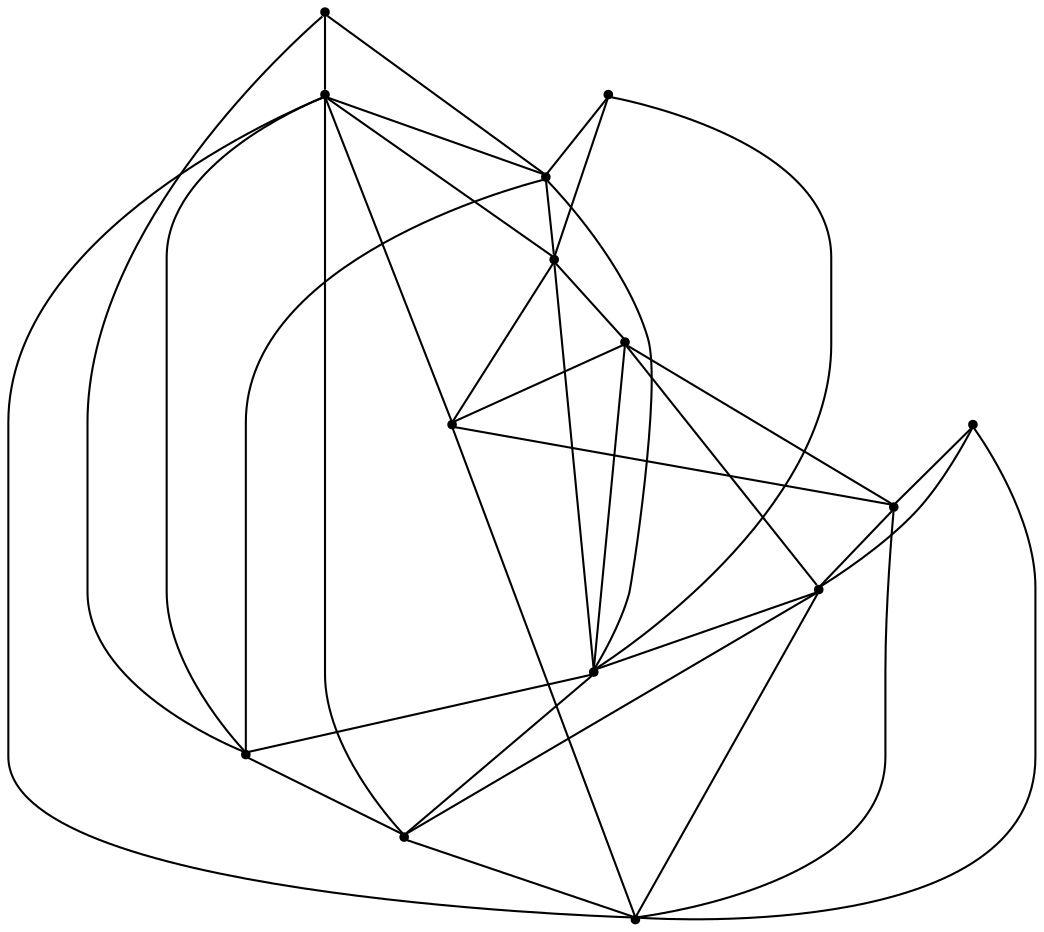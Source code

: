 graph {
  node [shape=point,comment="{\"directed\":false,\"doi\":\"10.1007/978-3-540-31843-9_43\",\"figure\":\"2\"}"]

  v0 [pos="1093.7034202398254,1163.4999820164267"]
  v1 [pos="848.6578579215117,1562.0000112624389"]
  v2 [pos="630.6173169513082,1163.4999820164267"]
  v3 [pos="1031.6918968023256,1306.7500023614784"]
  v4 [pos="975.6814680232558,1338.0000023614787"]
  v5 [pos="963.1791424418606,1412.5000227065307"]
  v6 [pos="944.6757063045058,1206.9999921889525"]
  v7 [pos="863.6606740552324,1381.5000125340048"]
  v8 [pos="832.6548964389535,1182.2499820164267"]
  v9 [pos="838.6560228924418,1275.5000023614787"]
  v10 [pos="932.1733807231104,1306.7500023614787"]
  v11 [pos="776.6444676598837,1338.0000023614784"]
  v12 [pos="788.8967569040697,1219.4999921889525"]
  v13 [pos="726.6351653343022,1238.2499921889525"]

  v0 -- v1 [id="-1",pos="1093.7034202398254,1163.4999820164267 1096.9498546511627,1200.65411613101 1094.511936773256,1234.8041761489135 1085.3519077034885,1264.466626303536 1073.7331031976744,1301.0583468845907 1053.8543877180232,1338.5708082289916 1033.6672601744185,1371.1999484470907 984.0455396075581,1453.0541964939657 922.4424236918604,1501.4833041599813 848.6578579215117,1562.0000112624389"]
  v2 -- v0 [id="-6",pos="630.6173169513082,1163.4999820164267 640.6900072674418,1162.1291069757365 640.6900072674418,1162.1291069757365 640.6900072674418,1162.1291069757365 643.4280069040698,1161.5500359308146 643.4280069040698,1161.5500359308146 643.4280069040698,1161.5500359308146 646.5785792151163,1160.8833540053588 646.5785792151163,1160.8833540053588 646.5785792151163,1160.8833540053588 650.3126544331395,1160.1374535333537 650.3126544331395,1160.1374535333537 650.3126544331395,1160.1374535333537 654.542605377907,1159.308392660958 654.542605377907,1159.308392660958 654.542605377907,1159.308392660958 659.1059593023256,1158.4792046319865 659.1059593023256,1158.4792046319865 659.1059593023256,1158.4792046319865 664.086019258721,1157.4833143325072 664.086019258721,1157.4833143325072 664.086019258721,1157.4833143325072 669.3953488372093,1156.404136476062 669.3953488372093,1156.404136476062 669.3953488372093,1156.404136476062 674.9505178052325,1155.3249586196166 674.9505178052325,1155.3249586196166 674.9505178052325,1155.3249586196166 680.6766170058139,1154.2457807631713 680.6766170058139,1154.2457807631713 680.6766170058139,1154.2457807631713 692.6204941860465,1151.9208499363485 692.6204941860465,1151.9208499363485 692.6204941860465,1151.9208499363485 698.6799327761628,1150.758384522937 698.6799327761628,1150.758384522937 698.6799327761628,1150.758384522937 704.6519349563954,1149.59579195295 704.6519349563954,1149.59579195295 704.6519349563954,1149.59579195295 710.6238735465116,1148.5166140965048 710.6238735465116,1148.5166140965048 710.6238735465116,1148.5166140965048 716.4332757994185,1147.4374362400595 716.4332757994185,1147.4374362400595 716.4332757994185,1147.4374362400595 722.1551780523256,1146.3583855401896 722.1551780523256,1146.3583855401896 722.1551780523256,1146.3583855401896 727.7979106104651,1145.3624952407104 727.7979106104651,1145.3624952407104 727.7979106104651,1145.3624952407104 733.1905432412791,1144.3666049412313 733.1905432412791,1144.3666049412313 733.1905432412791,1144.3666049412313 738.4165061773256,1143.3708417983275 738.4165061773256,1143.3708417983275 738.4165061773256,1143.3708417983275 743.5591660610465,1142.45836621239 743.5591660610465,1142.45836621239 743.5591660610465,1142.45836621239 748.455859375,1141.6291781834188 748.455859375,1141.6291781834188 748.455859375,1141.6291781834188 753.0984465843023,1140.7999901544474 753.0984465843023,1140.7999901544474 753.0984465843023,1140.7999901544474 757.6617369186047,1140.0500206720255 757.6617369186047,1140.0500206720255 757.6617369186047,1140.0500206720255 762.0584211482558,1139.3041202000204 762.0584211482558,1139.3041202000204 762.0584211482558,1139.3041202000204 766.2883720930232,1138.6416344415568 766.2883720930232,1138.6416344415568 766.2883720930232,1138.6416344415568 770.3557867005813,1137.9791486830932 770.3557867005813,1137.9791486830932 770.3557867005813,1137.9791486830932 774.2523346656976,1137.395881471179 774.2523346656976,1137.395881471179 774.2523346656976,1137.395881471179 778.0697129360465,1136.8166832696818 778.0697129360465,1136.8166832696818 778.0697129360465,1136.8166832696818 785.371066497093,1135.8207929702025 785.371066497093,1135.8207929702025 785.371066497093,1135.8207929702025 788.8550417877907,1135.4041008722209 788.8550417877907,1135.4041008722209 788.8550417877907,1135.4041008722209 792.2557140261628,1134.9041212172729 792.2557140261628,1134.9041212172729 792.2557140261628,1134.9041212172729 795.6563226744186,1134.4916252862834 795.6563226744186,1134.4916252862834 795.6563226744186,1134.4916252862834 798.977761627907,1134.1583479018432 798.977761627907,1134.1583479018432 798.977761627907,1134.1583479018432 802.2950672238372,1133.8291395278197 802.2950672238372,1133.8291395278197 802.2950672238372,1133.8291395278197 805.5290061773255,1133.412447429838 805.5290061773255,1133.412447429838 805.5290061773255,1133.412447429838 809.0963481104651,1133.0791700453979 809.0963481104651,1133.0791700453979 809.0963481104651,1133.0791700453979 812.5803234011628,1132.7499616713744 812.5803234011628,1132.7499616713744 812.5803234011628,1132.7499616713744 819.7150072674418,1132.2499820164267 819.7150072674418,1132.2499820164267 819.7150072674418,1132.2499820164267 823.1989825581395,1131.9167046319865 823.1989825581395,1131.9167046319865 823.1989825581395,1131.9167046319865 826.7662609011628,1131.7541985284709 826.7662609011628,1131.7541985284709 826.7662609011628,1131.7541985284709 830.3336028343023,1131.504208700997 830.3336028343023,1131.504208700997 830.3336028343023,1131.504208700997 833.9009447674418,1131.3375064304892 833.9009447674418,1131.3375064304892 833.9009447674418,1131.3375064304892 837.5516533430232,1131.1708041599813 837.5516533430232,1131.1708041599813 837.5516533430232,1131.1708041599813 841.2022983284884,1131.0041018894735 841.2022983284884,1131.0041018894735 841.2022983284884,1131.0041018894735 844.8530069040697,1130.9208143325072 844.8530069040697,1130.9208143325072 844.8530069040697,1130.9208143325072 848.5036518895349,1130.7583082289916 848.5036518895349,1130.7583082289916 848.5036518895349,1130.7583082289916 852.2376635174419,1130.6750206720255 852.2376635174419,1130.6750206720255 852.2376635174419,1130.6750206720255 855.9717387354651,1130.6750206720255 855.9717387354651,1130.6750206720255 855.9717387354651,1130.6750206720255 859.7015534156976,1130.5916059584838 859.7015534156976,1130.5916059584838 859.7015534156976,1130.5916059584838 870.9870185319768,1130.5916059584838 870.9870185319768,1130.5916059584838 870.9870185319768,1130.5916059584838 874.8001998546512,1130.6750206720255 874.8001998546512,1130.6750206720255 874.8001998546512,1130.6750206720255 878.617578125,1130.7583082289916 878.617578125,1130.7583082289916 878.617578125,1130.7583082289916 882.3516533430233,1130.8375267755412 882.3516533430233,1130.8375267755412 882.3516533430233,1130.8375267755412 886.0856649709302,1130.9208143325072 886.0856649709302,1130.9208143325072 886.0856649709302,1130.9208143325072 889.8155432412791,1131.087516603015 889.8155432412791,1131.087516603015 889.8155432412791,1131.087516603015 893.5495548691861,1131.2542188735229 893.5495548691861,1131.2542188735229 893.5495548691861,1131.2542188735229 897.283566497093,1131.4207939874552 897.283566497093,1131.4207939874552 897.283566497093,1131.4207939874552 900.9342750726744,1131.587496257963 900.9342750726744,1131.587496257963 900.9342750726744,1131.587496257963 904.5015534156977,1131.7541985284709 904.5015534156977,1131.7541985284709 904.5015534156977,1131.7541985284709 908.152261991279,1131.9999921889525 908.152261991279,1131.9999921889525 908.152261991279,1131.9999921889525 911.7196039244186,1132.2499820164267 911.7196039244186,1132.2499820164267 911.7196039244186,1132.2499820164267 918.687554505814,1132.7499616713744 918.687554505814,1132.7499616713744 918.687554505814,1132.7499616713744 925.4888353924418,1133.2458723159057 925.4888353924418,1133.2458723159057 925.4888353924418,1133.2458723159057 928.8894440406976,1133.5791497003459 928.8894440406976,1133.5791497003459 928.8894440406976,1133.5791497003459 932.210882994186,1133.9083580743693 932.210882994186,1133.9083580743693 932.210882994186,1133.9083580743693 935.5281885901163,1134.1583479018432 935.5281885901163,1134.1583479018432 935.5281885901163,1134.1583479018432 938.8454941860465,1134.4916252862834 938.8454941860465,1134.4916252862834 938.8454941860465,1134.4916252862834 942.083566497093,1134.825029827299 942.083566497093,1134.825029827299 942.083566497093,1134.825029827299 945.4008720930233,1135.154111044747 945.4008720930233,1135.154111044747 945.4008720930233,1135.154111044747 948.6348110465116,1135.4875155857626 948.6348110465116,1135.4875155857626 948.6348110465116,1135.4875155857626 951.7895167151163,1135.900011516752 951.7895167151163,1135.900011516752 951.7895167151163,1135.900011516752 958.0948582848837,1136.566693442208 958.0948582848837,1136.566693442208 958.0948582848837,1136.566693442208 961.3287972383721,1136.9791893731974 961.3287972383721,1136.9791893731974 961.3287972383721,1136.9791893731974 964.5627361918605,1137.395881471179 964.5627361918605,1137.395881471179 964.5627361918605,1137.395881471179 967.8841751453489,1137.8124464125854 967.8841751453489,1137.8124464125854 967.8841751453489,1137.8124464125854 971.3682140261628,1138.224942343575 971.3682140261628,1138.224942343575 971.3682140261628,1138.224942343575 974.8521893168604,1138.6416344415568 974.8521893168604,1138.6416344415568 974.8521893168604,1138.6416344415568 978.4194676598837,1139.137545086088 978.4194676598837,1139.137545086088 978.4194676598837,1139.137545086088 982.1493459302326,1139.637524741036 982.1493459302326,1139.637524741036 982.1493459302326,1139.637524741036 986.0500908430232,1140.1333082289916 986.0500908430232,1140.1333082289916 986.0500908430232,1140.1333082289916 990.0341388081396,1140.7167025974813 990.0341388081396,1140.7167025974813 990.0341388081396,1140.7167025974813 994.1807867005814,1141.2957736424032 994.1807867005814,1141.2957736424032 994.1807867005814,1141.2957736424032 998.4107376453488,1141.8791680108927 998.4107376453488,1141.8791680108927 998.4107376453488,1141.8791680108927 1002.8907249273256,1142.5416537693563 1002.8907249273256,1142.5416537693563 1002.8907249273256,1142.5416537693563 1007.537445494186,1143.2041395278197 1007.537445494186,1143.2041395278197 1007.537445494186,1143.2041395278197 1012.3466388081396,1143.9541090102416 1012.3466388081396,1143.9541090102416 1012.3466388081396,1143.9541090102416 1017.2433957122092,1144.6167219252807 1017.2433957122092,1144.6167219252807 1017.2433957122092,1144.6167219252807 1022.3859920058139,1145.4457827976767 1022.3859920058139,1145.4457827976767 1022.3859920058139,1145.4457827976767 1027.6119549418604,1146.195879436674 1027.6119549418604,1146.195879436674 1027.6119549418604,1146.195879436674 1032.9212845203488,1147.0249403090697 1032.9212845203488,1147.0249403090697 1032.9212845203488,1147.0249403090697 1054.8253452034883,1150.3416924249552 1054.8253452034883,1150.3416924249552 1054.8253452034883,1150.3416924249552 1060.2180414244185,1151.1749494643432 1060.2180414244185,1151.1749494643432 1060.2180414244185,1151.1749494643432 1065.3607013081396,1151.9208499363485 1065.3607013081396,1151.9208499363485 1065.3607013081396,1151.9208499363485 1070.4199309593023,1152.7500379653197 1070.4199309593023,1152.7500379653197 1070.4199309593023,1152.7500379653197 1075.0665879360465,1153.4125237237834 1075.0665879360465,1153.4125237237834 1075.0665879360465,1153.4125237237834 1079.463335755814,1154.0792056492392 1079.463335755814,1154.0792056492392 1079.463335755814,1154.0792056492392 1083.5264898255814,1154.7416914077025 1083.5264898255814,1154.7416914077025 1083.5264898255814,1154.7416914077025 1087.0938953488371,1155.3249586196166 1087.0938953488371,1155.3249586196166 1087.0938953488371,1155.3249586196166 1093.7034202398254,1163.4999820164267 1093.7034202398254,1163.4999820164267 1093.7034202398254,1163.4999820164267"]
  v1 -- v2 [id="-14",pos="848.6578579215117,1562.0000112624389 845.2697129360465,1557.454195476713 841.5440316133721,1554.8542249770385 838.1350926598838,1552.0500410170775 824.4033793604651,1541.383384522937 811.1050327034884,1530.1333336603068 798.3943223110465,1518.2707695733927 757.8034792877907,1480.412442343575 725.8183502906977,1434.5082827976767 700.1718840843023,1385.4750542413615 663.827652616279,1315.9374464125854 645.6992550872093,1246.4541344415568 630.6173169513082,1163.4999820164267"]
  v7 -- v1 [id="-15",pos="863.6606740552324,1381.5000125340048 848.6578579215117,1562.0000112624389 848.6578579215117,1562.0000112624389 848.6578579215117,1562.0000112624389"]
  v7 -- v6 [id="-16",pos="863.6606740552324,1381.5000125340048 944.6757063045058,1206.9999921889525 944.6757063045058,1206.9999921889525 944.6757063045058,1206.9999921889525"]
  v7 -- v5 [id="-17",pos="863.6606740552324,1381.5000125340048 963.1791424418606,1412.5000227065307 963.1791424418606,1412.5000227065307 963.1791424418606,1412.5000227065307"]
  v13 -- v11 [id="-18",pos="726.6351653343022,1238.2499921889525 776.6444676598837,1338.0000023614784 776.6444676598837,1338.0000023614784 776.6444676598837,1338.0000023614784"]
  v13 -- v12 [id="-19",pos="726.6351653343022,1238.2499921889525 788.8967569040697,1219.4999921889525 788.8967569040697,1219.4999921889525 788.8967569040697,1219.4999921889525"]
  v11 -- v2 [id="-30",pos="776.6444676598837,1338.0000023614784 630.6173169513082,1163.4999820164267 630.6173169513082,1163.4999820164267 630.6173169513082,1163.4999820164267"]
  v10 -- v6 [id="-31",pos="932.1733807231104,1306.7500023614787 944.6757063045058,1206.9999921889525 944.6757063045058,1206.9999921889525 944.6757063045058,1206.9999921889525"]
  v10 -- v4 [id="-32",pos="932.1733807231104,1306.7500023614787 975.6814680232558,1338.0000023614787 975.6814680232558,1338.0000023614787 975.6814680232558,1338.0000023614787"]
  v10 -- v7 [id="-38",pos="932.1733807231104,1306.7500023614787 863.6606740552324,1381.5000125340048 863.6606740552324,1381.5000125340048 863.6606740552324,1381.5000125340048"]
  v11 -- v7 [id="-42",pos="776.6444676598837,1338.0000023614784 863.6606740552324,1381.5000125340048 863.6606740552324,1381.5000125340048 863.6606740552324,1381.5000125340048"]
  v11 -- v1 [id="-43",pos="776.6444676598837,1338.0000023614784 848.6578579215117,1562.0000112624389 848.6578579215117,1562.0000112624389 848.6578579215117,1562.0000112624389"]
  v6 -- v9 [id="-44",pos="944.6757063045058,1206.9999921889525 838.6560228924418,1275.5000023614787 838.6560228924418,1275.5000023614787 838.6560228924418,1275.5000023614787"]
  v6 -- v8 [id="-45",pos="944.6757063045058,1206.9999921889525 832.6548964389535,1182.2499820164267 832.6548964389535,1182.2499820164267 832.6548964389535,1182.2499820164267"]
  v0 -- v4 [id="-47",pos="1093.7034202398254,1163.4999820164267 1087.844004360465,1172.3374911717 1087.844004360465,1172.3374911717 1087.844004360465,1172.3374911717 1086.5145893895349,1174.2458570571166 1086.5145893895349,1174.2458570571166 1086.5145893895349,1174.2458570571166 1085.1060683139535,1176.3207980564657 1085.1060683139535,1176.3207980564657 1085.1060683139535,1176.3207980564657 1083.6099200581396,1178.4791537693563 1083.6099200581396,1178.4791537693563 1083.6099200581396,1178.4791537693563 1082.0346656976744,1180.8042117527548 1082.0346656976744,1180.8042117527548 1082.0346656976744,1180.8042117527548 1080.3759811046511,1183.2125572931193 1080.3759811046511,1183.2125572931193 1080.3759811046511,1183.2125572931193 1078.6339934593022,1185.699994223458 1078.6339934593022,1185.699994223458 1078.6339934593022,1185.699994223458 1076.8920058139536,1188.3583295912963 1076.8920058139536,1188.3583295912963 1076.8920058139536,1188.3583295912963 1074.983284883721,1191.0958835056845 1074.983284883721,1191.0958835056845 1074.983284883721,1191.0958835056845 1073.0745639534885,1193.9167249770385 1073.0745639534885,1193.9167249770385 1073.0745639534885,1193.9167249770385 1070.9992369186045,1196.8208540053588 1070.9992369186045,1196.8208540053588 1070.9992369186045,1196.8208540053588 1068.9279796511628,1199.891685304187 1068.9279796511628,1199.891685304187 1068.9279796511628,1199.891685304187 1066.6859193313953,1203.0458041599813 1066.6859193313953,1203.0458041599813 1066.6859193313953,1203.0458041599813 1064.447992369186,1206.3666252862834 1064.447992369186,1206.3666252862834 1064.447992369186,1206.3666252862834 1062.0433957122093,1209.8541486830932 1062.0433957122093,1209.8541486830932 1062.0433957122093,1209.8541486830932 1059.4679324127908,1213.5041781834188 1059.4679324127908,1213.5041781834188 1059.4679324127908,1213.5041781834188 1056.8132358284884,1217.3207827976767 1056.8132358284884,1217.3207827976767 1056.8132358284884,1217.3207827976767 1053.996066497093,1221.3875043959838 1053.996066497093,1221.3875043959838 1053.996066497093,1221.3875043959838 1051.008030523256,1225.6208011082235 1051.008030523256,1225.6208011082235 1051.008030523256,1225.6208011082235 1047.9365643168605,1230.1042148045126 1047.9365643168605,1230.1042148045126 1047.9365643168605,1230.1042148045126 1044.6193223110465,1234.7500074477416 1044.6193223110465,1234.7500074477416 1044.6193223110465,1234.7500074477416 1041.3020167151162,1239.5666985284709 1041.3020167151162,1239.5666985284709 1041.3020167151162,1239.5666985284709 1034.3340661337209,1249.3583906264525 1034.3340661337209,1249.3583906264525 1034.3340661337209,1249.3583906264525 1030.9334574854652,1254.2583692641479 1030.9334574854652,1254.2583692641479 1030.9334574854652,1254.2583692641479 1027.5286518895348,1258.9874494643432 1027.5286518895348,1258.9874494643432 1027.5286518895348,1258.9874494643432 1024.2947129360466,1263.6333692641479 1024.2947129360466,1263.6333692641479 1024.2947129360466,1263.6333692641479 1021.2233103197674,1268.0333682468954 1021.2233103197674,1268.0333682468954 1021.2233103197674,1268.0333682468954 1018.2394077034884,1272.1833774021688 1018.2394077034884,1272.1833774021688 1018.2394077034884,1272.1833774021688 1015.3346747819767,1276.2499718439005 1015.3346747819767,1276.2499718439005 1015.3346747819767,1276.2499718439005 1012.5966751453489,1280.1499911717 1012.5966751453489,1280.1499911717 1012.5966751453489,1280.1499911717 1009.9420421511628,1283.8042168390177 1009.9420421511628,1283.8042168390177 1009.9420421511628,1283.8042168390177 1007.3707122093023,1287.3708316258017 1007.3707122093023,1287.3708316258017 1007.3707122093023,1287.3708316258017 1004.9661155523256,1290.7749403090697 1004.9661155523256,1290.7749403090697 1004.9661155523256,1290.7749403090697 1002.5615188953489,1294.0958885919474 1002.5615188953489,1294.0958885919474 1002.5615188953489,1294.0958885919474 1000.2360283430232,1297.333295004708 1000.2360283430232,1297.333295004708 1000.2360283430232,1297.333295004708 998.0814680232558,1300.4875410170775 998.0814680232558,1300.4875410170775 998.0814680232558,1300.4875410170775 995.8394077034884,1303.4749576023642 995.8394077034884,1303.4749576023642 995.8394077034884,1303.4749576023642 993.7640170784883,1306.37921378726 993.7640170784883,1306.37921378726 993.7640170784883,1306.37921378726 991.7761264534884,1309.2000552586142 991.7761264534884,1309.2000552586142 991.7761264534884,1309.2000552586142 989.7841024709302,1311.9416781834188 989.7841024709302,1311.9416781834188 989.7841024709302,1311.9416781834188 987.8754451308139,1314.595817384265 987.8754451308139,1314.595817384265 987.8754451308139,1314.595817384265 986.1334574854651,1317.0041629246298 986.1334574854651,1317.0041629246298 986.1334574854651,1317.0041629246298 984.4747728924418,1319.325024741036 984.4747728924418,1319.325024741036 984.4747728924418,1319.325024741036 982.8995185319767,1321.4833804539267 982.8995185319767,1321.4833804539267 982.8995185319767,1321.4833804539267 981.4867369186046,1323.4750338963095 981.4867369186046,1323.4750338963095 981.4867369186046,1323.4750338963095 980.2448219476744,1325.2208936782104 980.2448219476744,1325.2208936782104 980.2448219476744,1325.2208936782104 979.0821402616278,1326.7124403090697 979.0821402616278,1326.7124403090697 979.0821402616278,1326.7124403090697 978.1694313226744,1328.0416079929892 978.1694313226744,1328.0416079929892 978.1694313226744,1328.0416079929892 975.6814680232558,1338.0000023614787 975.6814680232558,1338.0000023614787 975.6814680232558,1338.0000023614787"]
  v6 -- v0 [id="-48",pos="944.6757063045058,1206.9999921889525 1093.7034202398254,1163.4999820164267 1093.7034202398254,1163.4999820164267 1093.7034202398254,1163.4999820164267"]
  v5 -- v1 [id="-50",pos="963.1791424418606,1412.5000227065307 848.6578579215117,1562.0000112624389 848.6578579215117,1562.0000112624389 848.6578579215117,1562.0000112624389"]
  v12 -- v11 [id="-51",pos="788.8967569040697,1219.4999921889525 776.6444676598837,1338.0000023614784 776.6444676598837,1338.0000023614784 776.6444676598837,1338.0000023614784"]
  v12 -- v2 [id="-53",pos="788.8967569040697,1219.4999921889525 630.6173169513082,1163.4999820164267 630.6173169513082,1163.4999820164267 630.6173169513082,1163.4999820164267"]
  v5 -- v4 [id="-54",pos="963.1791424418606,1412.5000227065307 975.6814680232558,1338.0000023614787 975.6814680232558,1338.0000023614787 975.6814680232558,1338.0000023614787"]
  v9 -- v7 [id="-55",pos="838.6560228924418,1275.5000023614787 863.6606740552324,1381.5000125340048 863.6606740552324,1381.5000125340048 863.6606740552324,1381.5000125340048"]
  v12 -- v9 [id="-56",pos="788.8967569040697,1219.4999921889525 838.6560228924418,1275.5000023614787 838.6560228924418,1275.5000023614787 838.6560228924418,1275.5000023614787"]
  v9 -- v11 [id="-62",pos="838.6560228924418,1275.5000023614787 776.6444676598837,1338.0000023614784 776.6444676598837,1338.0000023614784 776.6444676598837,1338.0000023614784"]
  v4 -- v6 [id="-64",pos="975.6814680232558,1338.0000023614787 944.6757063045058,1206.9999921889525 944.6757063045058,1206.9999921889525 944.6757063045058,1206.9999921889525"]
  v3 -- v4 [id="-65",pos="1031.6918968023256,1306.7500023614784 975.6814680232558,1338.0000023614787 975.6814680232558,1338.0000023614787 975.6814680232558,1338.0000023614787"]
  v8 -- v2 [id="-67",pos="832.6548964389535,1182.2499820164267 630.6173169513082,1163.4999820164267 630.6173169513082,1163.4999820164267 630.6173169513082,1163.4999820164267"]
  v4 -- v7 [id="-69",pos="975.6814680232558,1338.0000023614787 863.6606740552324,1381.5000125340048 863.6606740552324,1381.5000125340048 863.6606740552324,1381.5000125340048"]
  v9 -- v8 [id="-70",pos="838.6560228924418,1275.5000023614787 832.6548964389535,1182.2499820164267 832.6548964389535,1182.2499820164267 832.6548964389535,1182.2499820164267"]
  v8 -- v0 [id="-72",pos="832.6548964389535,1182.2499820164267 1093.7034202398254,1163.4999820164267 1093.7034202398254,1163.4999820164267 1093.7034202398254,1163.4999820164267"]
  v3 -- v5 [id="-74",pos="1031.6918968023256,1306.7500023614784 963.1791424418606,1412.5000227065307 963.1791424418606,1412.5000227065307 963.1791424418606,1412.5000227065307"]
  v8 -- v12 [id="-77",pos="832.6548964389535,1182.2499820164267 788.8967569040697,1219.4999921889525 788.8967569040697,1219.4999921889525 788.8967569040697,1219.4999921889525"]
  v13 -- v2 [id="-20",pos="726.6351653343022,1238.2499921889525 630.6173169513082,1163.4999820164267 630.6173169513082,1163.4999820164267 630.6173169513082,1163.4999820164267"]
  v5 -- v0 [id="-63",pos="963.1791424418606,1412.5000227065307 972.1974927325581,1410.1249921889525 972.1974927325581,1410.1249921889525 972.1974927325581,1410.1249921889525 973.2727380087209,1409.212516603015 973.2727380087209,1409.212516603015 973.2727380087209,1409.212516603015 974.5187863372092,1408.1333387465697 974.5187863372092,1408.1333387465697 974.5187863372092,1408.1333387465697 975.927371002907,1406.8874586196166 975.927371002907,1406.8874586196166 975.927371002907,1406.8874586196166 977.5068223110464,1405.4791995457235 977.5068223110464,1405.4791995457235 977.5068223110464,1405.4791995457235 979.2488099563953,1403.9000420343302 979.2488099563953,1403.9000420343302 979.2488099563953,1403.9000420343302 981.074164244186,1402.2416659763876 981.074164244186,1402.2416659763876 981.074164244186,1402.2416659763876 983.1453579215116,1400.3333000909709 983.1453579215116,1400.3333000909709 983.1453579215116,1400.3333000909709 985.2207485465116,1398.341646648588 985.2207485465116,1398.341646648588 985.2207485465116,1398.341646648588 987.458675508721,1396.1832909356974 987.458675508721,1396.1832909356974 987.458675508721,1396.1832909356974 992.188699127907,1391.45001456851 992.188699127907,1391.45001456851 992.188699127907,1391.45001456851 994.6766624273256,1388.8791629246298 994.6766624273256,1388.8791629246298 994.6766624273256,1388.8791629246298 997.1688226744186,1386.2208275567912 997.1688226744186,1386.2208275567912 997.1688226744186,1386.2208275567912 999.740152616279,1383.399986085437 999.740152616279,1383.399986085437 999.740152616279,1383.399986085437 1002.3947856104651,1380.412442343575 1002.3947856104651,1380.412442343575 1002.3947856104651,1380.412442343575 1005.0494821947674,1377.2583234877807 1005.0494821947674,1377.2583234877807 1005.0494821947674,1377.2583234877807 1007.870784883721,1373.8542148045126 1007.870784883721,1373.8542148045126 1007.870784883721,1373.8542148045126 1010.6880178052326,1370.2874728611532 1010.6880178052326,1370.2874728611532 1010.6880178052326,1370.2874728611532 1013.5926871366279,1366.5499596368693 1013.5926871366279,1366.5499596368693 1013.5926871366279,1366.5499596368693 1016.5807867005814,1362.4833651951376 1016.5807867005814,1362.4833651951376 1016.5807867005814,1362.4833651951376 1019.7313590116279,1358.2541374933146 1019.7313590116279,1358.2541374933146 1019.7313590116279,1358.2541374933146 1022.8861282703489,1353.6041486830932 1022.8861282703489,1353.6041486830932 1022.8861282703489,1353.6041486830932 1026.2033702761628,1348.70836621239 1026.2033702761628,1348.70836621239 1026.2033702761628,1348.70836621239 1029.604042514535,1343.3958916437052 1029.604042514535,1343.3958916437052 1029.604042514535,1343.3958916437052 1033.1713208575582,1337.8333000909709 1033.1713208575582,1337.8333000909709 1033.1713208575582,1337.8333000909709 1036.7386627906976,1331.8583397638224 1036.7386627906976,1331.8583397638224 1036.7386627906976,1331.8583397638224 1040.389371366279,1325.6333896092 1040.389371366279,1325.6333896092 1040.389371366279,1325.6333896092 1044.0400163517443,1319.1583224705282 1044.0400163517443,1319.1583224705282 1044.0400163517443,1319.1583224705282 1047.1072856104652,1313.5166395278197 1047.1072856104652,1313.5166395278197 1047.1072856104652,1313.5166395278197 1050.0953215843024,1307.7916690281454 1050.0953215843024,1307.7916690281454 1050.0953215843024,1307.7916690281454 1053.000054505814,1302.0625023614787 1053.000054505814,1302.0625023614787 1053.000054505814,1302.0625023614787 1055.8214207848837,1296.4208194187704 1055.8214207848837,1296.4208194187704 1055.8214207848837,1296.4208194187704 1058.4760537790698,1290.9416425795775 1058.4760537790698,1290.9416425795775 1058.4760537790698,1290.9416425795775 1061.0473837209302,1285.462465740385 1061.0473837209302,1285.462465740385 1061.0473837209302,1285.462465740385 1063.451980377907,1280.1499911717 1063.451980377907,1280.1499911717 1063.451980377907,1280.1499911717 1065.773273982558,1275.0042188735229 1065.773273982558,1275.0042188735229 1065.773273982558,1275.0042188735229 1067.93203125,1269.9416069757365 1067.93203125,1269.9416069757365 1067.93203125,1269.9416069757365 1070.0073582848836,1264.9625369480673 1070.0073582848836,1264.9625369480673 1070.0073582848836,1264.9625369480673 1071.9951853197674,1260.1500420343302 1071.9951853197674,1260.1500420343302 1071.9951853197674,1260.1500420343302 1073.90390625,1255.4166385105673 1073.90390625,1255.4166385105673 1073.90390625,1255.4166385105673 1075.729324127907,1250.770845867338 1075.729324127907,1250.770845867338 1075.729324127907,1250.770845867338 1077.3878815406977,1246.204144614083 1077.3878815406977,1246.204144614083 1077.3878815406977,1246.204144614083 1079.046566133721,1241.7250542413615 1079.046566133721,1241.7250542413615 1079.046566133721,1241.7250542413615 1080.709320494186,1237.3250552586142 1080.709320494186,1237.3250552586142 1080.709320494186,1237.3250552586142 1082.2012718023257,1233.008343832833 1082.2012718023257,1233.008343832833 1082.2012718023257,1233.008343832833 1083.6932231104652,1228.7750471205932 1083.6932231104652,1228.7750471205932 1083.6932231104652,1228.7750471205932 1085.1060683139535,1224.5416232517782 1085.1060683139535,1224.5416232517782 1085.1060683139535,1224.5416232517782 1087.7607013081395,1216.4083072117392 1087.7607013081395,1216.4083072117392 1087.7607013081395,1216.4083072117392 1089.0859193313954,1212.5082878839396 1089.0859193313954,1212.5082878839396 1089.0859193313954,1212.5082878839396 1091.4072129360466,1205.0374576023642 1091.4072129360466,1205.0374576023642 1091.4072129360466,1205.0374576023642 1092.4865915697674,1201.5541303725463 1092.4865915697674,1201.5541303725463 1092.4865915697674,1201.5541303725463 1093.4825399709302,1198.2333092462443 1093.4825399709302,1198.2333092462443 1093.4825399709302,1198.2333092462443 1094.4786155523257,1195.07919039045 1094.4786155523257,1195.07919039045 1094.4786155523257,1195.07919039045 1095.3912609011627,1192.091646648588 1095.3912609011627,1192.091646648588 1095.3912609011627,1192.091646648588 1096.1371729651162,1189.4375074477416 1096.1371729651162,1189.4375074477416 1096.1371729651162,1189.4375074477416 1096.8832122093022,1186.945874350411 1096.8832122093022,1186.945874350411 1096.8832122093022,1186.945874350411 1097.5500181686045,1184.7041039239787 1097.5500181686045,1184.7041039239787 1097.5500181686045,1184.7041039239787 1098.129324127907,1182.7958651951376 1098.129324127907,1182.7958651951376 1098.129324127907,1182.7958651951376 1098.5418968023255,1181.1374891371947 1098.5418968023255,1181.1374891371947 1098.5418968023255,1181.1374891371947 1098.958539244186,1179.7250338963095 1098.958539244186,1179.7250338963095 1098.958539244186,1179.7250338963095 1099.2920058139534,1178.5624413263224 1099.2920058139534,1178.5624413263224 1099.2920058139534,1178.5624413263224 1099.5378452034884,1177.649965740385 1099.5378452034884,1177.649965740385 1099.5378452034884,1177.649965740385 1099.7878815406978,1176.9874799819213 1099.7878815406978,1176.9874799819213 1099.7878815406978,1176.9874799819213 1099.871311773256,1176.4875003269735 1099.871311773256,1176.4875003269735 1099.871311773256,1176.4875003269735 1099.9546148255813,1176.2375104994994 1099.9546148255813,1176.2375104994994 1099.9546148255813,1176.2375104994994 1100.037917877907,1176.0708082289916 1100.037917877907,1176.0708082289916 1100.037917877907,1176.0708082289916 1093.7034202398254,1163.4999820164267 1093.7034202398254,1163.4999820164267 1093.7034202398254,1163.4999820164267"]
  v3 -- v0 [id="-66",pos="1031.6918968023256,1306.7500023614784 1093.7034202398254,1163.4999820164267 1093.7034202398254,1163.4999820164267 1093.7034202398254,1163.4999820164267"]
}